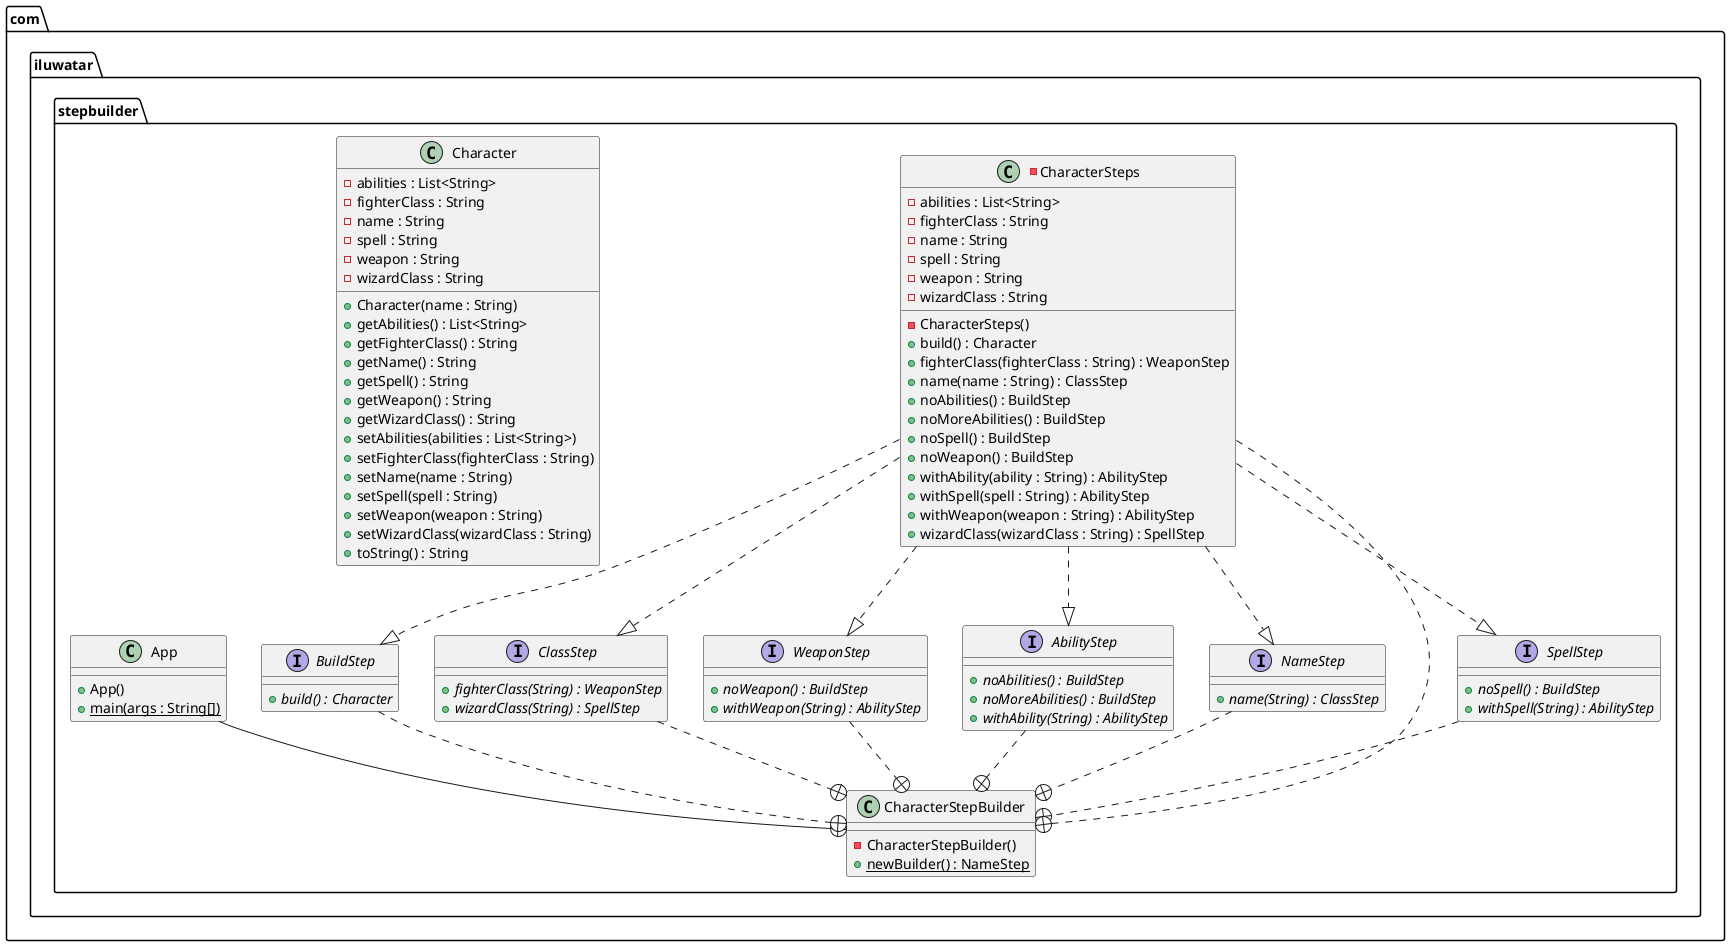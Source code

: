 @startuml
package com.iluwatar.stepbuilder {
  interface BuildStep {
    + build() : Character {abstract}
  }
  -class CharacterSteps {
    - abilities : List<String>
    - fighterClass : String
    - name : String
    - spell : String
    - weapon : String
    - wizardClass : String
    - CharacterSteps()
    + build() : Character
    + fighterClass(fighterClass : String) : WeaponStep
    + name(name : String) : ClassStep
    + noAbilities() : BuildStep
    + noMoreAbilities() : BuildStep
    + noSpell() : BuildStep
    + noWeapon() : BuildStep
    + withAbility(ability : String) : AbilityStep
    + withSpell(spell : String) : AbilityStep
    + withWeapon(weapon : String) : AbilityStep
    + wizardClass(wizardClass : String) : SpellStep
  }
  class App {
    + App()
    + main(args : String[]) {static}
  }
  interface ClassStep {
    + fighterClass(String) : WeaponStep {abstract}
    + wizardClass(String) : SpellStep {abstract}
  }
  interface WeaponStep {
    + noWeapon() : BuildStep {abstract}
    + withWeapon(String) : AbilityStep {abstract}
  }
  interface AbilityStep {
    + noAbilities() : BuildStep {abstract}
    + noMoreAbilities() : BuildStep {abstract}
    + withAbility(String) : AbilityStep {abstract}
  }
  interface NameStep {
    + name(String) : ClassStep {abstract}
  }
  class CharacterStepBuilder {
    - CharacterStepBuilder()
    + newBuilder() : NameStep {static}
  }
  class Character {
    - abilities : List<String>
    - fighterClass : String
    - name : String
    - spell : String
    - weapon : String
    - wizardClass : String
    + Character(name : String)
    + getAbilities() : List<String>
    + getFighterClass() : String
    + getName() : String
    + getSpell() : String
    + getWeapon() : String
    + getWizardClass() : String
    + setAbilities(abilities : List<String>)
    + setFighterClass(fighterClass : String)
    + setName(name : String)
    + setSpell(spell : String)
    + setWeapon(weapon : String)
    + setWizardClass(wizardClass : String)
    + toString() : String
  }
  interface SpellStep {
    + noSpell() : BuildStep {abstract}
    + withSpell(String) : AbilityStep {abstract}
  }
}
App --+ CharacterStepBuilder
WeaponStep ..+ CharacterStepBuilder
SpellStep ..+ CharacterStepBuilder
AbilityStep ..+ CharacterStepBuilder
ClassStep ..+ CharacterStepBuilder
CharacterSteps ..+ CharacterStepBuilder
NameStep ..+ CharacterStepBuilder
BuildStep ..+ CharacterStepBuilder
CharacterSteps ..|> NameStep 
CharacterSteps ..|> ClassStep 
CharacterSteps ..|> WeaponStep 
CharacterSteps ..|> SpellStep 
CharacterSteps ..|> AbilityStep 
CharacterSteps ..|> BuildStep 
@enduml
